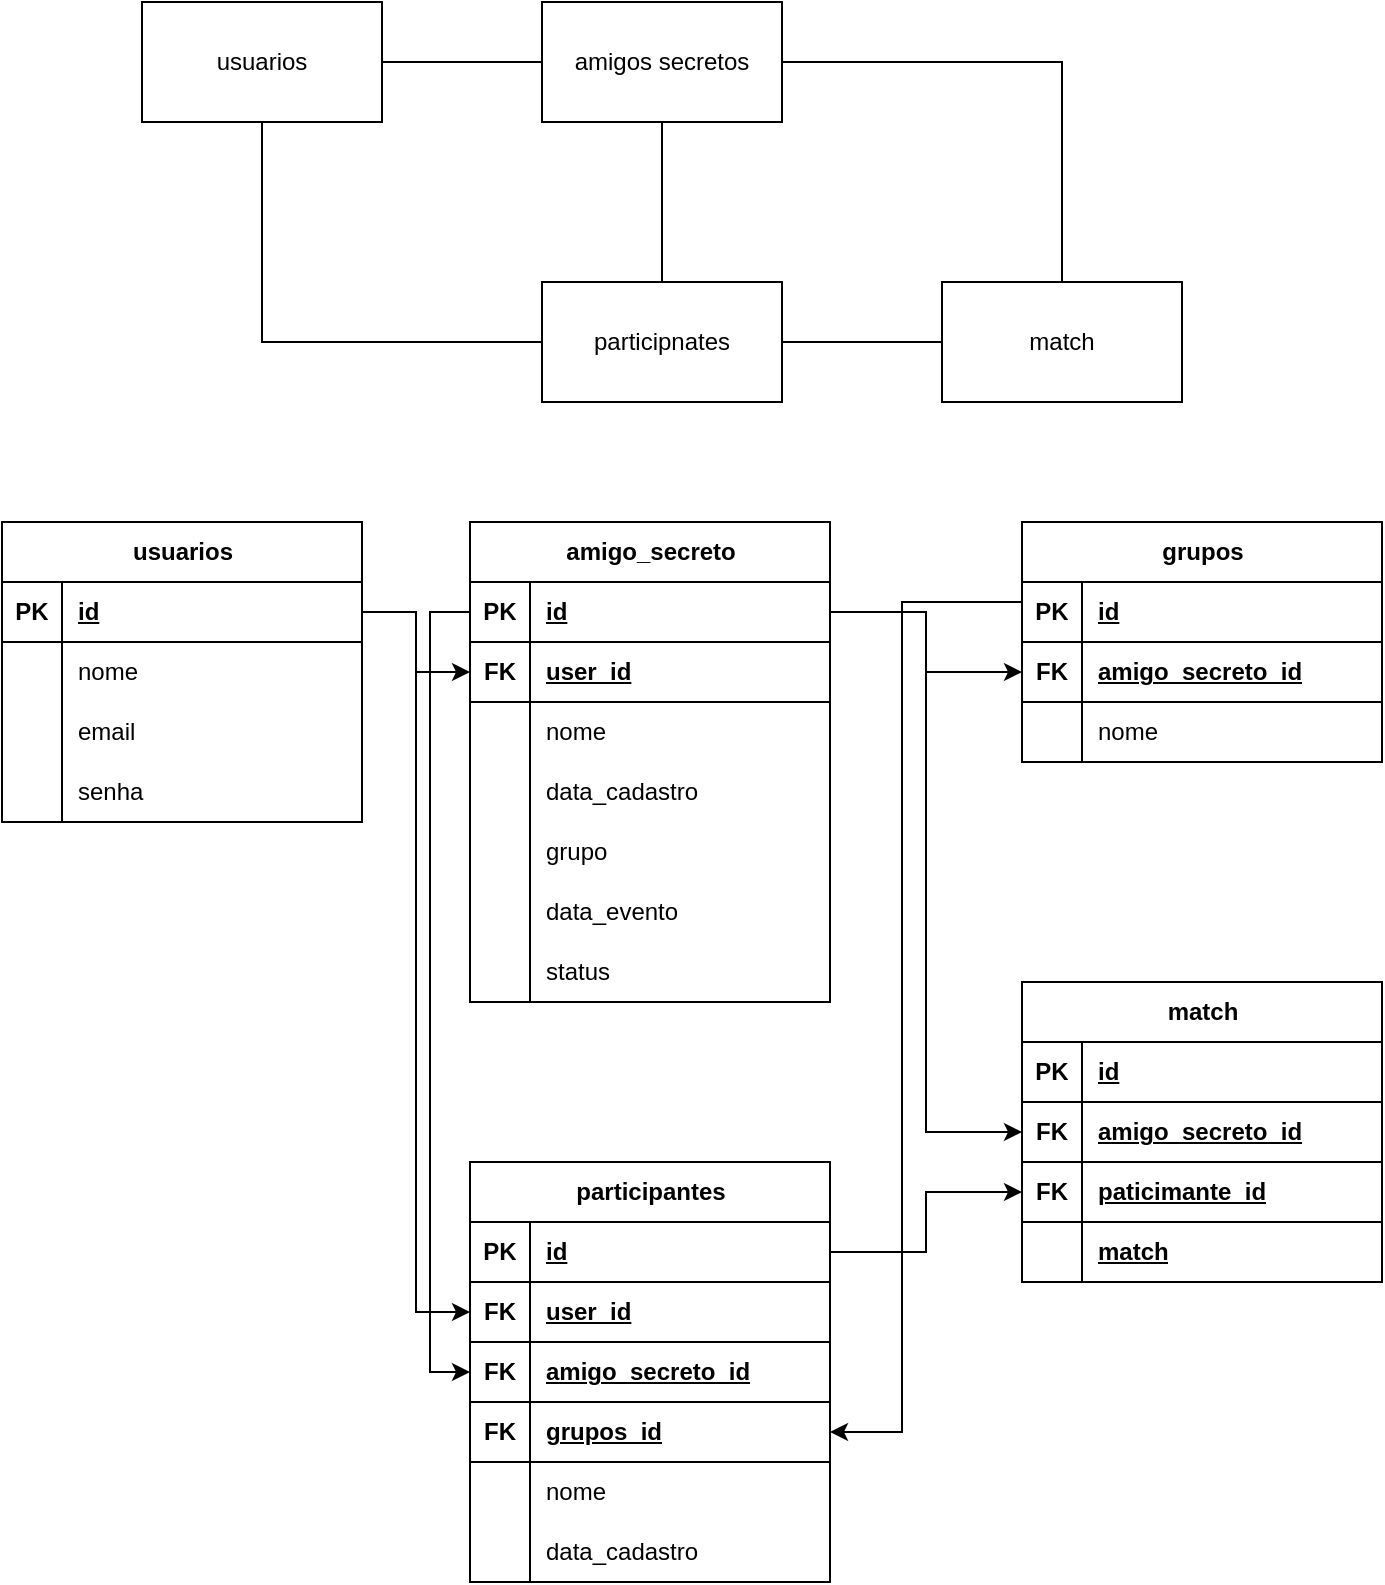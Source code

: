 <mxfile version="22.1.3" type="device">
  <diagram name="Página-1" id="fFTIhmKRUUk2W2A5RCiX">
    <mxGraphModel dx="1434" dy="790" grid="1" gridSize="10" guides="1" tooltips="1" connect="1" arrows="1" fold="1" page="1" pageScale="1" pageWidth="827" pageHeight="1169" math="0" shadow="0">
      <root>
        <mxCell id="0" />
        <mxCell id="1" parent="0" />
        <mxCell id="zrWTpvkRe4EYnPE2G5P9-3" value="" style="edgeStyle=orthogonalEdgeStyle;rounded=0;orthogonalLoop=1;jettySize=auto;html=1;endArrow=none;endFill=0;" edge="1" parent="1" source="zrWTpvkRe4EYnPE2G5P9-1" target="zrWTpvkRe4EYnPE2G5P9-2">
          <mxGeometry relative="1" as="geometry" />
        </mxCell>
        <mxCell id="zrWTpvkRe4EYnPE2G5P9-8" style="edgeStyle=orthogonalEdgeStyle;rounded=0;orthogonalLoop=1;jettySize=auto;html=1;exitX=0.5;exitY=1;exitDx=0;exitDy=0;entryX=0;entryY=0.5;entryDx=0;entryDy=0;endArrow=none;endFill=0;" edge="1" parent="1" source="zrWTpvkRe4EYnPE2G5P9-1" target="zrWTpvkRe4EYnPE2G5P9-4">
          <mxGeometry relative="1" as="geometry" />
        </mxCell>
        <mxCell id="zrWTpvkRe4EYnPE2G5P9-1" value="usuarios" style="rounded=0;whiteSpace=wrap;html=1;" vertex="1" parent="1">
          <mxGeometry x="160" y="200" width="120" height="60" as="geometry" />
        </mxCell>
        <mxCell id="zrWTpvkRe4EYnPE2G5P9-5" value="" style="edgeStyle=orthogonalEdgeStyle;rounded=0;orthogonalLoop=1;jettySize=auto;html=1;endArrow=none;endFill=0;" edge="1" parent="1" source="zrWTpvkRe4EYnPE2G5P9-2" target="zrWTpvkRe4EYnPE2G5P9-4">
          <mxGeometry relative="1" as="geometry" />
        </mxCell>
        <mxCell id="zrWTpvkRe4EYnPE2G5P9-9" style="edgeStyle=orthogonalEdgeStyle;rounded=0;orthogonalLoop=1;jettySize=auto;html=1;exitX=1;exitY=0.5;exitDx=0;exitDy=0;endArrow=none;endFill=0;" edge="1" parent="1" source="zrWTpvkRe4EYnPE2G5P9-2" target="zrWTpvkRe4EYnPE2G5P9-6">
          <mxGeometry relative="1" as="geometry" />
        </mxCell>
        <mxCell id="zrWTpvkRe4EYnPE2G5P9-2" value="amigos secretos" style="rounded=0;whiteSpace=wrap;html=1;" vertex="1" parent="1">
          <mxGeometry x="360" y="200" width="120" height="60" as="geometry" />
        </mxCell>
        <mxCell id="zrWTpvkRe4EYnPE2G5P9-7" value="" style="edgeStyle=orthogonalEdgeStyle;rounded=0;orthogonalLoop=1;jettySize=auto;html=1;endArrow=none;endFill=0;" edge="1" parent="1" source="zrWTpvkRe4EYnPE2G5P9-4" target="zrWTpvkRe4EYnPE2G5P9-6">
          <mxGeometry relative="1" as="geometry">
            <Array as="points">
              <mxPoint x="520" y="370" />
              <mxPoint x="520" y="370" />
            </Array>
          </mxGeometry>
        </mxCell>
        <mxCell id="zrWTpvkRe4EYnPE2G5P9-4" value="participnates" style="rounded=0;whiteSpace=wrap;html=1;" vertex="1" parent="1">
          <mxGeometry x="360" y="340" width="120" height="60" as="geometry" />
        </mxCell>
        <mxCell id="zrWTpvkRe4EYnPE2G5P9-6" value="match" style="rounded=0;whiteSpace=wrap;html=1;" vertex="1" parent="1">
          <mxGeometry x="560" y="340" width="120" height="60" as="geometry" />
        </mxCell>
        <mxCell id="zrWTpvkRe4EYnPE2G5P9-10" value="usuarios" style="shape=table;startSize=30;container=1;collapsible=1;childLayout=tableLayout;fixedRows=1;rowLines=0;fontStyle=1;align=center;resizeLast=1;html=1;" vertex="1" parent="1">
          <mxGeometry x="90" y="460" width="180" height="150" as="geometry" />
        </mxCell>
        <mxCell id="zrWTpvkRe4EYnPE2G5P9-11" value="" style="shape=tableRow;horizontal=0;startSize=0;swimlaneHead=0;swimlaneBody=0;fillColor=none;collapsible=0;dropTarget=0;points=[[0,0.5],[1,0.5]];portConstraint=eastwest;top=0;left=0;right=0;bottom=1;" vertex="1" parent="zrWTpvkRe4EYnPE2G5P9-10">
          <mxGeometry y="30" width="180" height="30" as="geometry" />
        </mxCell>
        <mxCell id="zrWTpvkRe4EYnPE2G5P9-12" value="PK" style="shape=partialRectangle;connectable=0;fillColor=none;top=0;left=0;bottom=0;right=0;fontStyle=1;overflow=hidden;whiteSpace=wrap;html=1;" vertex="1" parent="zrWTpvkRe4EYnPE2G5P9-11">
          <mxGeometry width="30" height="30" as="geometry">
            <mxRectangle width="30" height="30" as="alternateBounds" />
          </mxGeometry>
        </mxCell>
        <mxCell id="zrWTpvkRe4EYnPE2G5P9-13" value="id" style="shape=partialRectangle;connectable=0;fillColor=none;top=0;left=0;bottom=0;right=0;align=left;spacingLeft=6;fontStyle=5;overflow=hidden;whiteSpace=wrap;html=1;" vertex="1" parent="zrWTpvkRe4EYnPE2G5P9-11">
          <mxGeometry x="30" width="150" height="30" as="geometry">
            <mxRectangle width="150" height="30" as="alternateBounds" />
          </mxGeometry>
        </mxCell>
        <mxCell id="zrWTpvkRe4EYnPE2G5P9-14" value="" style="shape=tableRow;horizontal=0;startSize=0;swimlaneHead=0;swimlaneBody=0;fillColor=none;collapsible=0;dropTarget=0;points=[[0,0.5],[1,0.5]];portConstraint=eastwest;top=0;left=0;right=0;bottom=0;" vertex="1" parent="zrWTpvkRe4EYnPE2G5P9-10">
          <mxGeometry y="60" width="180" height="30" as="geometry" />
        </mxCell>
        <mxCell id="zrWTpvkRe4EYnPE2G5P9-15" value="" style="shape=partialRectangle;connectable=0;fillColor=none;top=0;left=0;bottom=0;right=0;editable=1;overflow=hidden;whiteSpace=wrap;html=1;" vertex="1" parent="zrWTpvkRe4EYnPE2G5P9-14">
          <mxGeometry width="30" height="30" as="geometry">
            <mxRectangle width="30" height="30" as="alternateBounds" />
          </mxGeometry>
        </mxCell>
        <mxCell id="zrWTpvkRe4EYnPE2G5P9-16" value="nome" style="shape=partialRectangle;connectable=0;fillColor=none;top=0;left=0;bottom=0;right=0;align=left;spacingLeft=6;overflow=hidden;whiteSpace=wrap;html=1;" vertex="1" parent="zrWTpvkRe4EYnPE2G5P9-14">
          <mxGeometry x="30" width="150" height="30" as="geometry">
            <mxRectangle width="150" height="30" as="alternateBounds" />
          </mxGeometry>
        </mxCell>
        <mxCell id="zrWTpvkRe4EYnPE2G5P9-17" value="" style="shape=tableRow;horizontal=0;startSize=0;swimlaneHead=0;swimlaneBody=0;fillColor=none;collapsible=0;dropTarget=0;points=[[0,0.5],[1,0.5]];portConstraint=eastwest;top=0;left=0;right=0;bottom=0;" vertex="1" parent="zrWTpvkRe4EYnPE2G5P9-10">
          <mxGeometry y="90" width="180" height="30" as="geometry" />
        </mxCell>
        <mxCell id="zrWTpvkRe4EYnPE2G5P9-18" value="" style="shape=partialRectangle;connectable=0;fillColor=none;top=0;left=0;bottom=0;right=0;editable=1;overflow=hidden;whiteSpace=wrap;html=1;" vertex="1" parent="zrWTpvkRe4EYnPE2G5P9-17">
          <mxGeometry width="30" height="30" as="geometry">
            <mxRectangle width="30" height="30" as="alternateBounds" />
          </mxGeometry>
        </mxCell>
        <mxCell id="zrWTpvkRe4EYnPE2G5P9-19" value="email" style="shape=partialRectangle;connectable=0;fillColor=none;top=0;left=0;bottom=0;right=0;align=left;spacingLeft=6;overflow=hidden;whiteSpace=wrap;html=1;" vertex="1" parent="zrWTpvkRe4EYnPE2G5P9-17">
          <mxGeometry x="30" width="150" height="30" as="geometry">
            <mxRectangle width="150" height="30" as="alternateBounds" />
          </mxGeometry>
        </mxCell>
        <mxCell id="zrWTpvkRe4EYnPE2G5P9-20" value="" style="shape=tableRow;horizontal=0;startSize=0;swimlaneHead=0;swimlaneBody=0;fillColor=none;collapsible=0;dropTarget=0;points=[[0,0.5],[1,0.5]];portConstraint=eastwest;top=0;left=0;right=0;bottom=0;" vertex="1" parent="zrWTpvkRe4EYnPE2G5P9-10">
          <mxGeometry y="120" width="180" height="30" as="geometry" />
        </mxCell>
        <mxCell id="zrWTpvkRe4EYnPE2G5P9-21" value="" style="shape=partialRectangle;connectable=0;fillColor=none;top=0;left=0;bottom=0;right=0;editable=1;overflow=hidden;whiteSpace=wrap;html=1;" vertex="1" parent="zrWTpvkRe4EYnPE2G5P9-20">
          <mxGeometry width="30" height="30" as="geometry">
            <mxRectangle width="30" height="30" as="alternateBounds" />
          </mxGeometry>
        </mxCell>
        <mxCell id="zrWTpvkRe4EYnPE2G5P9-22" value="senha" style="shape=partialRectangle;connectable=0;fillColor=none;top=0;left=0;bottom=0;right=0;align=left;spacingLeft=6;overflow=hidden;whiteSpace=wrap;html=1;" vertex="1" parent="zrWTpvkRe4EYnPE2G5P9-20">
          <mxGeometry x="30" width="150" height="30" as="geometry">
            <mxRectangle width="150" height="30" as="alternateBounds" />
          </mxGeometry>
        </mxCell>
        <mxCell id="zrWTpvkRe4EYnPE2G5P9-29" value="amigo_secreto" style="shape=table;startSize=30;container=1;collapsible=1;childLayout=tableLayout;fixedRows=1;rowLines=0;fontStyle=1;align=center;resizeLast=1;html=1;" vertex="1" parent="1">
          <mxGeometry x="324" y="460" width="180" height="240" as="geometry" />
        </mxCell>
        <mxCell id="zrWTpvkRe4EYnPE2G5P9-30" value="" style="shape=tableRow;horizontal=0;startSize=0;swimlaneHead=0;swimlaneBody=0;fillColor=none;collapsible=0;dropTarget=0;points=[[0,0.5],[1,0.5]];portConstraint=eastwest;top=0;left=0;right=0;bottom=1;" vertex="1" parent="zrWTpvkRe4EYnPE2G5P9-29">
          <mxGeometry y="30" width="180" height="30" as="geometry" />
        </mxCell>
        <mxCell id="zrWTpvkRe4EYnPE2G5P9-31" value="PK" style="shape=partialRectangle;connectable=0;fillColor=none;top=0;left=0;bottom=0;right=0;fontStyle=1;overflow=hidden;whiteSpace=wrap;html=1;" vertex="1" parent="zrWTpvkRe4EYnPE2G5P9-30">
          <mxGeometry width="30" height="30" as="geometry">
            <mxRectangle width="30" height="30" as="alternateBounds" />
          </mxGeometry>
        </mxCell>
        <mxCell id="zrWTpvkRe4EYnPE2G5P9-32" value="id" style="shape=partialRectangle;connectable=0;fillColor=none;top=0;left=0;bottom=0;right=0;align=left;spacingLeft=6;fontStyle=5;overflow=hidden;whiteSpace=wrap;html=1;" vertex="1" parent="zrWTpvkRe4EYnPE2G5P9-30">
          <mxGeometry x="30" width="150" height="30" as="geometry">
            <mxRectangle width="150" height="30" as="alternateBounds" />
          </mxGeometry>
        </mxCell>
        <mxCell id="zrWTpvkRe4EYnPE2G5P9-42" value="" style="shape=tableRow;horizontal=0;startSize=0;swimlaneHead=0;swimlaneBody=0;fillColor=none;collapsible=0;dropTarget=0;points=[[0,0.5],[1,0.5]];portConstraint=eastwest;top=0;left=0;right=0;bottom=1;" vertex="1" parent="zrWTpvkRe4EYnPE2G5P9-29">
          <mxGeometry y="60" width="180" height="30" as="geometry" />
        </mxCell>
        <mxCell id="zrWTpvkRe4EYnPE2G5P9-43" value="FK" style="shape=partialRectangle;connectable=0;fillColor=none;top=0;left=0;bottom=0;right=0;fontStyle=1;overflow=hidden;whiteSpace=wrap;html=1;" vertex="1" parent="zrWTpvkRe4EYnPE2G5P9-42">
          <mxGeometry width="30" height="30" as="geometry">
            <mxRectangle width="30" height="30" as="alternateBounds" />
          </mxGeometry>
        </mxCell>
        <mxCell id="zrWTpvkRe4EYnPE2G5P9-44" value="user_id" style="shape=partialRectangle;connectable=0;fillColor=none;top=0;left=0;bottom=0;right=0;align=left;spacingLeft=6;fontStyle=5;overflow=hidden;whiteSpace=wrap;html=1;" vertex="1" parent="zrWTpvkRe4EYnPE2G5P9-42">
          <mxGeometry x="30" width="150" height="30" as="geometry">
            <mxRectangle width="150" height="30" as="alternateBounds" />
          </mxGeometry>
        </mxCell>
        <mxCell id="zrWTpvkRe4EYnPE2G5P9-33" value="" style="shape=tableRow;horizontal=0;startSize=0;swimlaneHead=0;swimlaneBody=0;fillColor=none;collapsible=0;dropTarget=0;points=[[0,0.5],[1,0.5]];portConstraint=eastwest;top=0;left=0;right=0;bottom=0;" vertex="1" parent="zrWTpvkRe4EYnPE2G5P9-29">
          <mxGeometry y="90" width="180" height="30" as="geometry" />
        </mxCell>
        <mxCell id="zrWTpvkRe4EYnPE2G5P9-34" value="" style="shape=partialRectangle;connectable=0;fillColor=none;top=0;left=0;bottom=0;right=0;editable=1;overflow=hidden;whiteSpace=wrap;html=1;" vertex="1" parent="zrWTpvkRe4EYnPE2G5P9-33">
          <mxGeometry width="30" height="30" as="geometry">
            <mxRectangle width="30" height="30" as="alternateBounds" />
          </mxGeometry>
        </mxCell>
        <mxCell id="zrWTpvkRe4EYnPE2G5P9-35" value="nome" style="shape=partialRectangle;connectable=0;fillColor=none;top=0;left=0;bottom=0;right=0;align=left;spacingLeft=6;overflow=hidden;whiteSpace=wrap;html=1;" vertex="1" parent="zrWTpvkRe4EYnPE2G5P9-33">
          <mxGeometry x="30" width="150" height="30" as="geometry">
            <mxRectangle width="150" height="30" as="alternateBounds" />
          </mxGeometry>
        </mxCell>
        <mxCell id="zrWTpvkRe4EYnPE2G5P9-36" value="" style="shape=tableRow;horizontal=0;startSize=0;swimlaneHead=0;swimlaneBody=0;fillColor=none;collapsible=0;dropTarget=0;points=[[0,0.5],[1,0.5]];portConstraint=eastwest;top=0;left=0;right=0;bottom=0;" vertex="1" parent="zrWTpvkRe4EYnPE2G5P9-29">
          <mxGeometry y="120" width="180" height="30" as="geometry" />
        </mxCell>
        <mxCell id="zrWTpvkRe4EYnPE2G5P9-37" value="" style="shape=partialRectangle;connectable=0;fillColor=none;top=0;left=0;bottom=0;right=0;editable=1;overflow=hidden;whiteSpace=wrap;html=1;" vertex="1" parent="zrWTpvkRe4EYnPE2G5P9-36">
          <mxGeometry width="30" height="30" as="geometry">
            <mxRectangle width="30" height="30" as="alternateBounds" />
          </mxGeometry>
        </mxCell>
        <mxCell id="zrWTpvkRe4EYnPE2G5P9-38" value="data_cadastro" style="shape=partialRectangle;connectable=0;fillColor=none;top=0;left=0;bottom=0;right=0;align=left;spacingLeft=6;overflow=hidden;whiteSpace=wrap;html=1;" vertex="1" parent="zrWTpvkRe4EYnPE2G5P9-36">
          <mxGeometry x="30" width="150" height="30" as="geometry">
            <mxRectangle width="150" height="30" as="alternateBounds" />
          </mxGeometry>
        </mxCell>
        <mxCell id="zrWTpvkRe4EYnPE2G5P9-39" value="" style="shape=tableRow;horizontal=0;startSize=0;swimlaneHead=0;swimlaneBody=0;fillColor=none;collapsible=0;dropTarget=0;points=[[0,0.5],[1,0.5]];portConstraint=eastwest;top=0;left=0;right=0;bottom=0;" vertex="1" parent="zrWTpvkRe4EYnPE2G5P9-29">
          <mxGeometry y="150" width="180" height="30" as="geometry" />
        </mxCell>
        <mxCell id="zrWTpvkRe4EYnPE2G5P9-40" value="" style="shape=partialRectangle;connectable=0;fillColor=none;top=0;left=0;bottom=0;right=0;editable=1;overflow=hidden;whiteSpace=wrap;html=1;" vertex="1" parent="zrWTpvkRe4EYnPE2G5P9-39">
          <mxGeometry width="30" height="30" as="geometry">
            <mxRectangle width="30" height="30" as="alternateBounds" />
          </mxGeometry>
        </mxCell>
        <mxCell id="zrWTpvkRe4EYnPE2G5P9-41" value="grupo" style="shape=partialRectangle;connectable=0;fillColor=none;top=0;left=0;bottom=0;right=0;align=left;spacingLeft=6;overflow=hidden;whiteSpace=wrap;html=1;" vertex="1" parent="zrWTpvkRe4EYnPE2G5P9-39">
          <mxGeometry x="30" width="150" height="30" as="geometry">
            <mxRectangle width="150" height="30" as="alternateBounds" />
          </mxGeometry>
        </mxCell>
        <mxCell id="zrWTpvkRe4EYnPE2G5P9-48" value="" style="shape=tableRow;horizontal=0;startSize=0;swimlaneHead=0;swimlaneBody=0;fillColor=none;collapsible=0;dropTarget=0;points=[[0,0.5],[1,0.5]];portConstraint=eastwest;top=0;left=0;right=0;bottom=0;" vertex="1" parent="zrWTpvkRe4EYnPE2G5P9-29">
          <mxGeometry y="180" width="180" height="30" as="geometry" />
        </mxCell>
        <mxCell id="zrWTpvkRe4EYnPE2G5P9-49" value="" style="shape=partialRectangle;connectable=0;fillColor=none;top=0;left=0;bottom=0;right=0;editable=1;overflow=hidden;whiteSpace=wrap;html=1;" vertex="1" parent="zrWTpvkRe4EYnPE2G5P9-48">
          <mxGeometry width="30" height="30" as="geometry">
            <mxRectangle width="30" height="30" as="alternateBounds" />
          </mxGeometry>
        </mxCell>
        <mxCell id="zrWTpvkRe4EYnPE2G5P9-50" value="data_evento" style="shape=partialRectangle;connectable=0;fillColor=none;top=0;left=0;bottom=0;right=0;align=left;spacingLeft=6;overflow=hidden;whiteSpace=wrap;html=1;" vertex="1" parent="zrWTpvkRe4EYnPE2G5P9-48">
          <mxGeometry x="30" width="150" height="30" as="geometry">
            <mxRectangle width="150" height="30" as="alternateBounds" />
          </mxGeometry>
        </mxCell>
        <mxCell id="zrWTpvkRe4EYnPE2G5P9-51" value="" style="shape=tableRow;horizontal=0;startSize=0;swimlaneHead=0;swimlaneBody=0;fillColor=none;collapsible=0;dropTarget=0;points=[[0,0.5],[1,0.5]];portConstraint=eastwest;top=0;left=0;right=0;bottom=0;" vertex="1" parent="zrWTpvkRe4EYnPE2G5P9-29">
          <mxGeometry y="210" width="180" height="30" as="geometry" />
        </mxCell>
        <mxCell id="zrWTpvkRe4EYnPE2G5P9-52" value="" style="shape=partialRectangle;connectable=0;fillColor=none;top=0;left=0;bottom=0;right=0;editable=1;overflow=hidden;whiteSpace=wrap;html=1;" vertex="1" parent="zrWTpvkRe4EYnPE2G5P9-51">
          <mxGeometry width="30" height="30" as="geometry">
            <mxRectangle width="30" height="30" as="alternateBounds" />
          </mxGeometry>
        </mxCell>
        <mxCell id="zrWTpvkRe4EYnPE2G5P9-53" value="status" style="shape=partialRectangle;connectable=0;fillColor=none;top=0;left=0;bottom=0;right=0;align=left;spacingLeft=6;overflow=hidden;whiteSpace=wrap;html=1;" vertex="1" parent="zrWTpvkRe4EYnPE2G5P9-51">
          <mxGeometry x="30" width="150" height="30" as="geometry">
            <mxRectangle width="150" height="30" as="alternateBounds" />
          </mxGeometry>
        </mxCell>
        <mxCell id="zrWTpvkRe4EYnPE2G5P9-82" style="edgeStyle=orthogonalEdgeStyle;rounded=0;orthogonalLoop=1;jettySize=auto;html=1;exitX=1;exitY=0.5;exitDx=0;exitDy=0;" edge="1" parent="zrWTpvkRe4EYnPE2G5P9-29" source="zrWTpvkRe4EYnPE2G5P9-30" target="zrWTpvkRe4EYnPE2G5P9-30">
          <mxGeometry relative="1" as="geometry" />
        </mxCell>
        <mxCell id="zrWTpvkRe4EYnPE2G5P9-54" style="edgeStyle=orthogonalEdgeStyle;rounded=0;orthogonalLoop=1;jettySize=auto;html=1;exitX=1;exitY=0.5;exitDx=0;exitDy=0;entryX=0;entryY=0.5;entryDx=0;entryDy=0;" edge="1" parent="1" source="zrWTpvkRe4EYnPE2G5P9-11" target="zrWTpvkRe4EYnPE2G5P9-42">
          <mxGeometry relative="1" as="geometry" />
        </mxCell>
        <mxCell id="zrWTpvkRe4EYnPE2G5P9-55" value="participantes" style="shape=table;startSize=30;container=1;collapsible=1;childLayout=tableLayout;fixedRows=1;rowLines=0;fontStyle=1;align=center;resizeLast=1;html=1;" vertex="1" parent="1">
          <mxGeometry x="324" y="780" width="180" height="210" as="geometry" />
        </mxCell>
        <mxCell id="zrWTpvkRe4EYnPE2G5P9-56" value="" style="shape=tableRow;horizontal=0;startSize=0;swimlaneHead=0;swimlaneBody=0;fillColor=none;collapsible=0;dropTarget=0;points=[[0,0.5],[1,0.5]];portConstraint=eastwest;top=0;left=0;right=0;bottom=1;" vertex="1" parent="zrWTpvkRe4EYnPE2G5P9-55">
          <mxGeometry y="30" width="180" height="30" as="geometry" />
        </mxCell>
        <mxCell id="zrWTpvkRe4EYnPE2G5P9-57" value="PK" style="shape=partialRectangle;connectable=0;fillColor=none;top=0;left=0;bottom=0;right=0;fontStyle=1;overflow=hidden;whiteSpace=wrap;html=1;" vertex="1" parent="zrWTpvkRe4EYnPE2G5P9-56">
          <mxGeometry width="30" height="30" as="geometry">
            <mxRectangle width="30" height="30" as="alternateBounds" />
          </mxGeometry>
        </mxCell>
        <mxCell id="zrWTpvkRe4EYnPE2G5P9-58" value="id" style="shape=partialRectangle;connectable=0;fillColor=none;top=0;left=0;bottom=0;right=0;align=left;spacingLeft=6;fontStyle=5;overflow=hidden;whiteSpace=wrap;html=1;" vertex="1" parent="zrWTpvkRe4EYnPE2G5P9-56">
          <mxGeometry x="30" width="150" height="30" as="geometry">
            <mxRectangle width="150" height="30" as="alternateBounds" />
          </mxGeometry>
        </mxCell>
        <mxCell id="zrWTpvkRe4EYnPE2G5P9-59" value="" style="shape=tableRow;horizontal=0;startSize=0;swimlaneHead=0;swimlaneBody=0;fillColor=none;collapsible=0;dropTarget=0;points=[[0,0.5],[1,0.5]];portConstraint=eastwest;top=0;left=0;right=0;bottom=1;" vertex="1" parent="zrWTpvkRe4EYnPE2G5P9-55">
          <mxGeometry y="60" width="180" height="30" as="geometry" />
        </mxCell>
        <mxCell id="zrWTpvkRe4EYnPE2G5P9-60" value="FK" style="shape=partialRectangle;connectable=0;fillColor=none;top=0;left=0;bottom=0;right=0;fontStyle=1;overflow=hidden;whiteSpace=wrap;html=1;" vertex="1" parent="zrWTpvkRe4EYnPE2G5P9-59">
          <mxGeometry width="30" height="30" as="geometry">
            <mxRectangle width="30" height="30" as="alternateBounds" />
          </mxGeometry>
        </mxCell>
        <mxCell id="zrWTpvkRe4EYnPE2G5P9-61" value="user_id" style="shape=partialRectangle;connectable=0;fillColor=none;top=0;left=0;bottom=0;right=0;align=left;spacingLeft=6;fontStyle=5;overflow=hidden;whiteSpace=wrap;html=1;" vertex="1" parent="zrWTpvkRe4EYnPE2G5P9-59">
          <mxGeometry x="30" width="150" height="30" as="geometry">
            <mxRectangle width="150" height="30" as="alternateBounds" />
          </mxGeometry>
        </mxCell>
        <mxCell id="zrWTpvkRe4EYnPE2G5P9-78" value="" style="shape=tableRow;horizontal=0;startSize=0;swimlaneHead=0;swimlaneBody=0;fillColor=none;collapsible=0;dropTarget=0;points=[[0,0.5],[1,0.5]];portConstraint=eastwest;top=0;left=0;right=0;bottom=1;" vertex="1" parent="zrWTpvkRe4EYnPE2G5P9-55">
          <mxGeometry y="90" width="180" height="30" as="geometry" />
        </mxCell>
        <mxCell id="zrWTpvkRe4EYnPE2G5P9-79" value="FK" style="shape=partialRectangle;connectable=0;fillColor=none;top=0;left=0;bottom=0;right=0;fontStyle=1;overflow=hidden;whiteSpace=wrap;html=1;" vertex="1" parent="zrWTpvkRe4EYnPE2G5P9-78">
          <mxGeometry width="30" height="30" as="geometry">
            <mxRectangle width="30" height="30" as="alternateBounds" />
          </mxGeometry>
        </mxCell>
        <mxCell id="zrWTpvkRe4EYnPE2G5P9-80" value="amigo_secreto_id" style="shape=partialRectangle;connectable=0;fillColor=none;top=0;left=0;bottom=0;right=0;align=left;spacingLeft=6;fontStyle=5;overflow=hidden;whiteSpace=wrap;html=1;" vertex="1" parent="zrWTpvkRe4EYnPE2G5P9-78">
          <mxGeometry x="30" width="150" height="30" as="geometry">
            <mxRectangle width="150" height="30" as="alternateBounds" />
          </mxGeometry>
        </mxCell>
        <mxCell id="zrWTpvkRe4EYnPE2G5P9-127" value="" style="shape=tableRow;horizontal=0;startSize=0;swimlaneHead=0;swimlaneBody=0;fillColor=none;collapsible=0;dropTarget=0;points=[[0,0.5],[1,0.5]];portConstraint=eastwest;top=0;left=0;right=0;bottom=1;" vertex="1" parent="zrWTpvkRe4EYnPE2G5P9-55">
          <mxGeometry y="120" width="180" height="30" as="geometry" />
        </mxCell>
        <mxCell id="zrWTpvkRe4EYnPE2G5P9-128" value="FK" style="shape=partialRectangle;connectable=0;fillColor=none;top=0;left=0;bottom=0;right=0;fontStyle=1;overflow=hidden;whiteSpace=wrap;html=1;" vertex="1" parent="zrWTpvkRe4EYnPE2G5P9-127">
          <mxGeometry width="30" height="30" as="geometry">
            <mxRectangle width="30" height="30" as="alternateBounds" />
          </mxGeometry>
        </mxCell>
        <mxCell id="zrWTpvkRe4EYnPE2G5P9-129" value="grupos_id" style="shape=partialRectangle;connectable=0;fillColor=none;top=0;left=0;bottom=0;right=0;align=left;spacingLeft=6;fontStyle=5;overflow=hidden;whiteSpace=wrap;html=1;" vertex="1" parent="zrWTpvkRe4EYnPE2G5P9-127">
          <mxGeometry x="30" width="150" height="30" as="geometry">
            <mxRectangle width="150" height="30" as="alternateBounds" />
          </mxGeometry>
        </mxCell>
        <mxCell id="zrWTpvkRe4EYnPE2G5P9-62" value="" style="shape=tableRow;horizontal=0;startSize=0;swimlaneHead=0;swimlaneBody=0;fillColor=none;collapsible=0;dropTarget=0;points=[[0,0.5],[1,0.5]];portConstraint=eastwest;top=0;left=0;right=0;bottom=0;" vertex="1" parent="zrWTpvkRe4EYnPE2G5P9-55">
          <mxGeometry y="150" width="180" height="30" as="geometry" />
        </mxCell>
        <mxCell id="zrWTpvkRe4EYnPE2G5P9-63" value="" style="shape=partialRectangle;connectable=0;fillColor=none;top=0;left=0;bottom=0;right=0;editable=1;overflow=hidden;whiteSpace=wrap;html=1;" vertex="1" parent="zrWTpvkRe4EYnPE2G5P9-62">
          <mxGeometry width="30" height="30" as="geometry">
            <mxRectangle width="30" height="30" as="alternateBounds" />
          </mxGeometry>
        </mxCell>
        <mxCell id="zrWTpvkRe4EYnPE2G5P9-64" value="nome" style="shape=partialRectangle;connectable=0;fillColor=none;top=0;left=0;bottom=0;right=0;align=left;spacingLeft=6;overflow=hidden;whiteSpace=wrap;html=1;" vertex="1" parent="zrWTpvkRe4EYnPE2G5P9-62">
          <mxGeometry x="30" width="150" height="30" as="geometry">
            <mxRectangle width="150" height="30" as="alternateBounds" />
          </mxGeometry>
        </mxCell>
        <mxCell id="zrWTpvkRe4EYnPE2G5P9-65" value="" style="shape=tableRow;horizontal=0;startSize=0;swimlaneHead=0;swimlaneBody=0;fillColor=none;collapsible=0;dropTarget=0;points=[[0,0.5],[1,0.5]];portConstraint=eastwest;top=0;left=0;right=0;bottom=0;" vertex="1" parent="zrWTpvkRe4EYnPE2G5P9-55">
          <mxGeometry y="180" width="180" height="30" as="geometry" />
        </mxCell>
        <mxCell id="zrWTpvkRe4EYnPE2G5P9-66" value="" style="shape=partialRectangle;connectable=0;fillColor=none;top=0;left=0;bottom=0;right=0;editable=1;overflow=hidden;whiteSpace=wrap;html=1;" vertex="1" parent="zrWTpvkRe4EYnPE2G5P9-65">
          <mxGeometry width="30" height="30" as="geometry">
            <mxRectangle width="30" height="30" as="alternateBounds" />
          </mxGeometry>
        </mxCell>
        <mxCell id="zrWTpvkRe4EYnPE2G5P9-67" value="data_cadastro" style="shape=partialRectangle;connectable=0;fillColor=none;top=0;left=0;bottom=0;right=0;align=left;spacingLeft=6;overflow=hidden;whiteSpace=wrap;html=1;" vertex="1" parent="zrWTpvkRe4EYnPE2G5P9-65">
          <mxGeometry x="30" width="150" height="30" as="geometry">
            <mxRectangle width="150" height="30" as="alternateBounds" />
          </mxGeometry>
        </mxCell>
        <mxCell id="zrWTpvkRe4EYnPE2G5P9-81" style="edgeStyle=orthogonalEdgeStyle;rounded=0;orthogonalLoop=1;jettySize=auto;html=1;exitX=1;exitY=0.5;exitDx=0;exitDy=0;entryX=0;entryY=0.5;entryDx=0;entryDy=0;" edge="1" parent="1" source="zrWTpvkRe4EYnPE2G5P9-11" target="zrWTpvkRe4EYnPE2G5P9-59">
          <mxGeometry relative="1" as="geometry" />
        </mxCell>
        <mxCell id="zrWTpvkRe4EYnPE2G5P9-84" style="edgeStyle=orthogonalEdgeStyle;rounded=0;orthogonalLoop=1;jettySize=auto;html=1;exitX=0;exitY=0.5;exitDx=0;exitDy=0;entryX=0;entryY=0.5;entryDx=0;entryDy=0;" edge="1" parent="1" source="zrWTpvkRe4EYnPE2G5P9-30" target="zrWTpvkRe4EYnPE2G5P9-78">
          <mxGeometry relative="1" as="geometry" />
        </mxCell>
        <mxCell id="zrWTpvkRe4EYnPE2G5P9-85" value="match" style="shape=table;startSize=30;container=1;collapsible=1;childLayout=tableLayout;fixedRows=1;rowLines=0;fontStyle=1;align=center;resizeLast=1;html=1;" vertex="1" parent="1">
          <mxGeometry x="600" y="690" width="180" height="150" as="geometry" />
        </mxCell>
        <mxCell id="zrWTpvkRe4EYnPE2G5P9-86" value="" style="shape=tableRow;horizontal=0;startSize=0;swimlaneHead=0;swimlaneBody=0;fillColor=none;collapsible=0;dropTarget=0;points=[[0,0.5],[1,0.5]];portConstraint=eastwest;top=0;left=0;right=0;bottom=1;" vertex="1" parent="zrWTpvkRe4EYnPE2G5P9-85">
          <mxGeometry y="30" width="180" height="30" as="geometry" />
        </mxCell>
        <mxCell id="zrWTpvkRe4EYnPE2G5P9-87" value="PK" style="shape=partialRectangle;connectable=0;fillColor=none;top=0;left=0;bottom=0;right=0;fontStyle=1;overflow=hidden;whiteSpace=wrap;html=1;" vertex="1" parent="zrWTpvkRe4EYnPE2G5P9-86">
          <mxGeometry width="30" height="30" as="geometry">
            <mxRectangle width="30" height="30" as="alternateBounds" />
          </mxGeometry>
        </mxCell>
        <mxCell id="zrWTpvkRe4EYnPE2G5P9-88" value="id" style="shape=partialRectangle;connectable=0;fillColor=none;top=0;left=0;bottom=0;right=0;align=left;spacingLeft=6;fontStyle=5;overflow=hidden;whiteSpace=wrap;html=1;" vertex="1" parent="zrWTpvkRe4EYnPE2G5P9-86">
          <mxGeometry x="30" width="150" height="30" as="geometry">
            <mxRectangle width="150" height="30" as="alternateBounds" />
          </mxGeometry>
        </mxCell>
        <mxCell id="zrWTpvkRe4EYnPE2G5P9-106" value="" style="shape=tableRow;horizontal=0;startSize=0;swimlaneHead=0;swimlaneBody=0;fillColor=none;collapsible=0;dropTarget=0;points=[[0,0.5],[1,0.5]];portConstraint=eastwest;top=0;left=0;right=0;bottom=1;" vertex="1" parent="zrWTpvkRe4EYnPE2G5P9-85">
          <mxGeometry y="60" width="180" height="30" as="geometry" />
        </mxCell>
        <mxCell id="zrWTpvkRe4EYnPE2G5P9-107" value="FK" style="shape=partialRectangle;connectable=0;fillColor=none;top=0;left=0;bottom=0;right=0;fontStyle=1;overflow=hidden;whiteSpace=wrap;html=1;" vertex="1" parent="zrWTpvkRe4EYnPE2G5P9-106">
          <mxGeometry width="30" height="30" as="geometry">
            <mxRectangle width="30" height="30" as="alternateBounds" />
          </mxGeometry>
        </mxCell>
        <mxCell id="zrWTpvkRe4EYnPE2G5P9-108" value="amigo_secreto_id" style="shape=partialRectangle;connectable=0;fillColor=none;top=0;left=0;bottom=0;right=0;align=left;spacingLeft=6;fontStyle=5;overflow=hidden;whiteSpace=wrap;html=1;" vertex="1" parent="zrWTpvkRe4EYnPE2G5P9-106">
          <mxGeometry x="30" width="150" height="30" as="geometry">
            <mxRectangle width="150" height="30" as="alternateBounds" />
          </mxGeometry>
        </mxCell>
        <mxCell id="zrWTpvkRe4EYnPE2G5P9-98" value="" style="shape=tableRow;horizontal=0;startSize=0;swimlaneHead=0;swimlaneBody=0;fillColor=none;collapsible=0;dropTarget=0;points=[[0,0.5],[1,0.5]];portConstraint=eastwest;top=0;left=0;right=0;bottom=1;" vertex="1" parent="zrWTpvkRe4EYnPE2G5P9-85">
          <mxGeometry y="90" width="180" height="30" as="geometry" />
        </mxCell>
        <mxCell id="zrWTpvkRe4EYnPE2G5P9-99" value="FK" style="shape=partialRectangle;connectable=0;fillColor=none;top=0;left=0;bottom=0;right=0;fontStyle=1;overflow=hidden;whiteSpace=wrap;html=1;" vertex="1" parent="zrWTpvkRe4EYnPE2G5P9-98">
          <mxGeometry width="30" height="30" as="geometry">
            <mxRectangle width="30" height="30" as="alternateBounds" />
          </mxGeometry>
        </mxCell>
        <mxCell id="zrWTpvkRe4EYnPE2G5P9-100" value="paticimante_id" style="shape=partialRectangle;connectable=0;fillColor=none;top=0;left=0;bottom=0;right=0;align=left;spacingLeft=6;fontStyle=5;overflow=hidden;whiteSpace=wrap;html=1;" vertex="1" parent="zrWTpvkRe4EYnPE2G5P9-98">
          <mxGeometry x="30" width="150" height="30" as="geometry">
            <mxRectangle width="150" height="30" as="alternateBounds" />
          </mxGeometry>
        </mxCell>
        <mxCell id="zrWTpvkRe4EYnPE2G5P9-101" value="" style="shape=tableRow;horizontal=0;startSize=0;swimlaneHead=0;swimlaneBody=0;fillColor=none;collapsible=0;dropTarget=0;points=[[0,0.5],[1,0.5]];portConstraint=eastwest;top=0;left=0;right=0;bottom=1;" vertex="1" parent="zrWTpvkRe4EYnPE2G5P9-85">
          <mxGeometry y="120" width="180" height="30" as="geometry" />
        </mxCell>
        <mxCell id="zrWTpvkRe4EYnPE2G5P9-102" value="" style="shape=partialRectangle;connectable=0;fillColor=none;top=0;left=0;bottom=0;right=0;fontStyle=1;overflow=hidden;whiteSpace=wrap;html=1;" vertex="1" parent="zrWTpvkRe4EYnPE2G5P9-101">
          <mxGeometry width="30" height="30" as="geometry">
            <mxRectangle width="30" height="30" as="alternateBounds" />
          </mxGeometry>
        </mxCell>
        <mxCell id="zrWTpvkRe4EYnPE2G5P9-103" value="match" style="shape=partialRectangle;connectable=0;fillColor=none;top=0;left=0;bottom=0;right=0;align=left;spacingLeft=6;fontStyle=5;overflow=hidden;whiteSpace=wrap;html=1;" vertex="1" parent="zrWTpvkRe4EYnPE2G5P9-101">
          <mxGeometry x="30" width="150" height="30" as="geometry">
            <mxRectangle width="150" height="30" as="alternateBounds" />
          </mxGeometry>
        </mxCell>
        <mxCell id="zrWTpvkRe4EYnPE2G5P9-104" style="edgeStyle=orthogonalEdgeStyle;rounded=0;orthogonalLoop=1;jettySize=auto;html=1;exitX=1;exitY=0.5;exitDx=0;exitDy=0;entryX=0;entryY=0.5;entryDx=0;entryDy=0;" edge="1" parent="1" source="zrWTpvkRe4EYnPE2G5P9-56" target="zrWTpvkRe4EYnPE2G5P9-98">
          <mxGeometry relative="1" as="geometry" />
        </mxCell>
        <mxCell id="zrWTpvkRe4EYnPE2G5P9-109" style="edgeStyle=orthogonalEdgeStyle;rounded=0;orthogonalLoop=1;jettySize=auto;html=1;exitX=1;exitY=0.5;exitDx=0;exitDy=0;entryX=0;entryY=0.5;entryDx=0;entryDy=0;" edge="1" parent="1" source="zrWTpvkRe4EYnPE2G5P9-30" target="zrWTpvkRe4EYnPE2G5P9-106">
          <mxGeometry relative="1" as="geometry" />
        </mxCell>
        <mxCell id="zrWTpvkRe4EYnPE2G5P9-110" value="grupos" style="shape=table;startSize=30;container=1;collapsible=1;childLayout=tableLayout;fixedRows=1;rowLines=0;fontStyle=1;align=center;resizeLast=1;html=1;" vertex="1" parent="1">
          <mxGeometry x="600" y="460" width="180" height="120" as="geometry" />
        </mxCell>
        <mxCell id="zrWTpvkRe4EYnPE2G5P9-111" value="" style="shape=tableRow;horizontal=0;startSize=0;swimlaneHead=0;swimlaneBody=0;fillColor=none;collapsible=0;dropTarget=0;points=[[0,0.5],[1,0.5]];portConstraint=eastwest;top=0;left=0;right=0;bottom=1;" vertex="1" parent="zrWTpvkRe4EYnPE2G5P9-110">
          <mxGeometry y="30" width="180" height="30" as="geometry" />
        </mxCell>
        <mxCell id="zrWTpvkRe4EYnPE2G5P9-112" value="PK" style="shape=partialRectangle;connectable=0;fillColor=none;top=0;left=0;bottom=0;right=0;fontStyle=1;overflow=hidden;whiteSpace=wrap;html=1;" vertex="1" parent="zrWTpvkRe4EYnPE2G5P9-111">
          <mxGeometry width="30" height="30" as="geometry">
            <mxRectangle width="30" height="30" as="alternateBounds" />
          </mxGeometry>
        </mxCell>
        <mxCell id="zrWTpvkRe4EYnPE2G5P9-113" value="id" style="shape=partialRectangle;connectable=0;fillColor=none;top=0;left=0;bottom=0;right=0;align=left;spacingLeft=6;fontStyle=5;overflow=hidden;whiteSpace=wrap;html=1;" vertex="1" parent="zrWTpvkRe4EYnPE2G5P9-111">
          <mxGeometry x="30" width="150" height="30" as="geometry">
            <mxRectangle width="150" height="30" as="alternateBounds" />
          </mxGeometry>
        </mxCell>
        <mxCell id="zrWTpvkRe4EYnPE2G5P9-123" value="" style="shape=tableRow;horizontal=0;startSize=0;swimlaneHead=0;swimlaneBody=0;fillColor=none;collapsible=0;dropTarget=0;points=[[0,0.5],[1,0.5]];portConstraint=eastwest;top=0;left=0;right=0;bottom=1;" vertex="1" parent="zrWTpvkRe4EYnPE2G5P9-110">
          <mxGeometry y="60" width="180" height="30" as="geometry" />
        </mxCell>
        <mxCell id="zrWTpvkRe4EYnPE2G5P9-124" value="FK" style="shape=partialRectangle;connectable=0;fillColor=none;top=0;left=0;bottom=0;right=0;fontStyle=1;overflow=hidden;whiteSpace=wrap;html=1;" vertex="1" parent="zrWTpvkRe4EYnPE2G5P9-123">
          <mxGeometry width="30" height="30" as="geometry">
            <mxRectangle width="30" height="30" as="alternateBounds" />
          </mxGeometry>
        </mxCell>
        <mxCell id="zrWTpvkRe4EYnPE2G5P9-125" value="amigo_secreto_id" style="shape=partialRectangle;connectable=0;fillColor=none;top=0;left=0;bottom=0;right=0;align=left;spacingLeft=6;fontStyle=5;overflow=hidden;whiteSpace=wrap;html=1;" vertex="1" parent="zrWTpvkRe4EYnPE2G5P9-123">
          <mxGeometry x="30" width="150" height="30" as="geometry">
            <mxRectangle width="150" height="30" as="alternateBounds" />
          </mxGeometry>
        </mxCell>
        <mxCell id="zrWTpvkRe4EYnPE2G5P9-114" value="" style="shape=tableRow;horizontal=0;startSize=0;swimlaneHead=0;swimlaneBody=0;fillColor=none;collapsible=0;dropTarget=0;points=[[0,0.5],[1,0.5]];portConstraint=eastwest;top=0;left=0;right=0;bottom=0;" vertex="1" parent="zrWTpvkRe4EYnPE2G5P9-110">
          <mxGeometry y="90" width="180" height="30" as="geometry" />
        </mxCell>
        <mxCell id="zrWTpvkRe4EYnPE2G5P9-115" value="" style="shape=partialRectangle;connectable=0;fillColor=none;top=0;left=0;bottom=0;right=0;editable=1;overflow=hidden;whiteSpace=wrap;html=1;" vertex="1" parent="zrWTpvkRe4EYnPE2G5P9-114">
          <mxGeometry width="30" height="30" as="geometry">
            <mxRectangle width="30" height="30" as="alternateBounds" />
          </mxGeometry>
        </mxCell>
        <mxCell id="zrWTpvkRe4EYnPE2G5P9-116" value="nome" style="shape=partialRectangle;connectable=0;fillColor=none;top=0;left=0;bottom=0;right=0;align=left;spacingLeft=6;overflow=hidden;whiteSpace=wrap;html=1;" vertex="1" parent="zrWTpvkRe4EYnPE2G5P9-114">
          <mxGeometry x="30" width="150" height="30" as="geometry">
            <mxRectangle width="150" height="30" as="alternateBounds" />
          </mxGeometry>
        </mxCell>
        <mxCell id="zrWTpvkRe4EYnPE2G5P9-126" style="edgeStyle=orthogonalEdgeStyle;rounded=0;orthogonalLoop=1;jettySize=auto;html=1;exitX=1;exitY=0.5;exitDx=0;exitDy=0;entryX=0;entryY=0.5;entryDx=0;entryDy=0;" edge="1" parent="1" source="zrWTpvkRe4EYnPE2G5P9-30" target="zrWTpvkRe4EYnPE2G5P9-123">
          <mxGeometry relative="1" as="geometry" />
        </mxCell>
        <mxCell id="zrWTpvkRe4EYnPE2G5P9-130" style="edgeStyle=orthogonalEdgeStyle;rounded=0;orthogonalLoop=1;jettySize=auto;html=1;exitX=0;exitY=0.5;exitDx=0;exitDy=0;entryX=1;entryY=0.5;entryDx=0;entryDy=0;" edge="1" parent="1" source="zrWTpvkRe4EYnPE2G5P9-111" target="zrWTpvkRe4EYnPE2G5P9-127">
          <mxGeometry relative="1" as="geometry">
            <Array as="points">
              <mxPoint x="600" y="500" />
              <mxPoint x="540" y="500" />
              <mxPoint x="540" y="915" />
            </Array>
          </mxGeometry>
        </mxCell>
      </root>
    </mxGraphModel>
  </diagram>
</mxfile>
